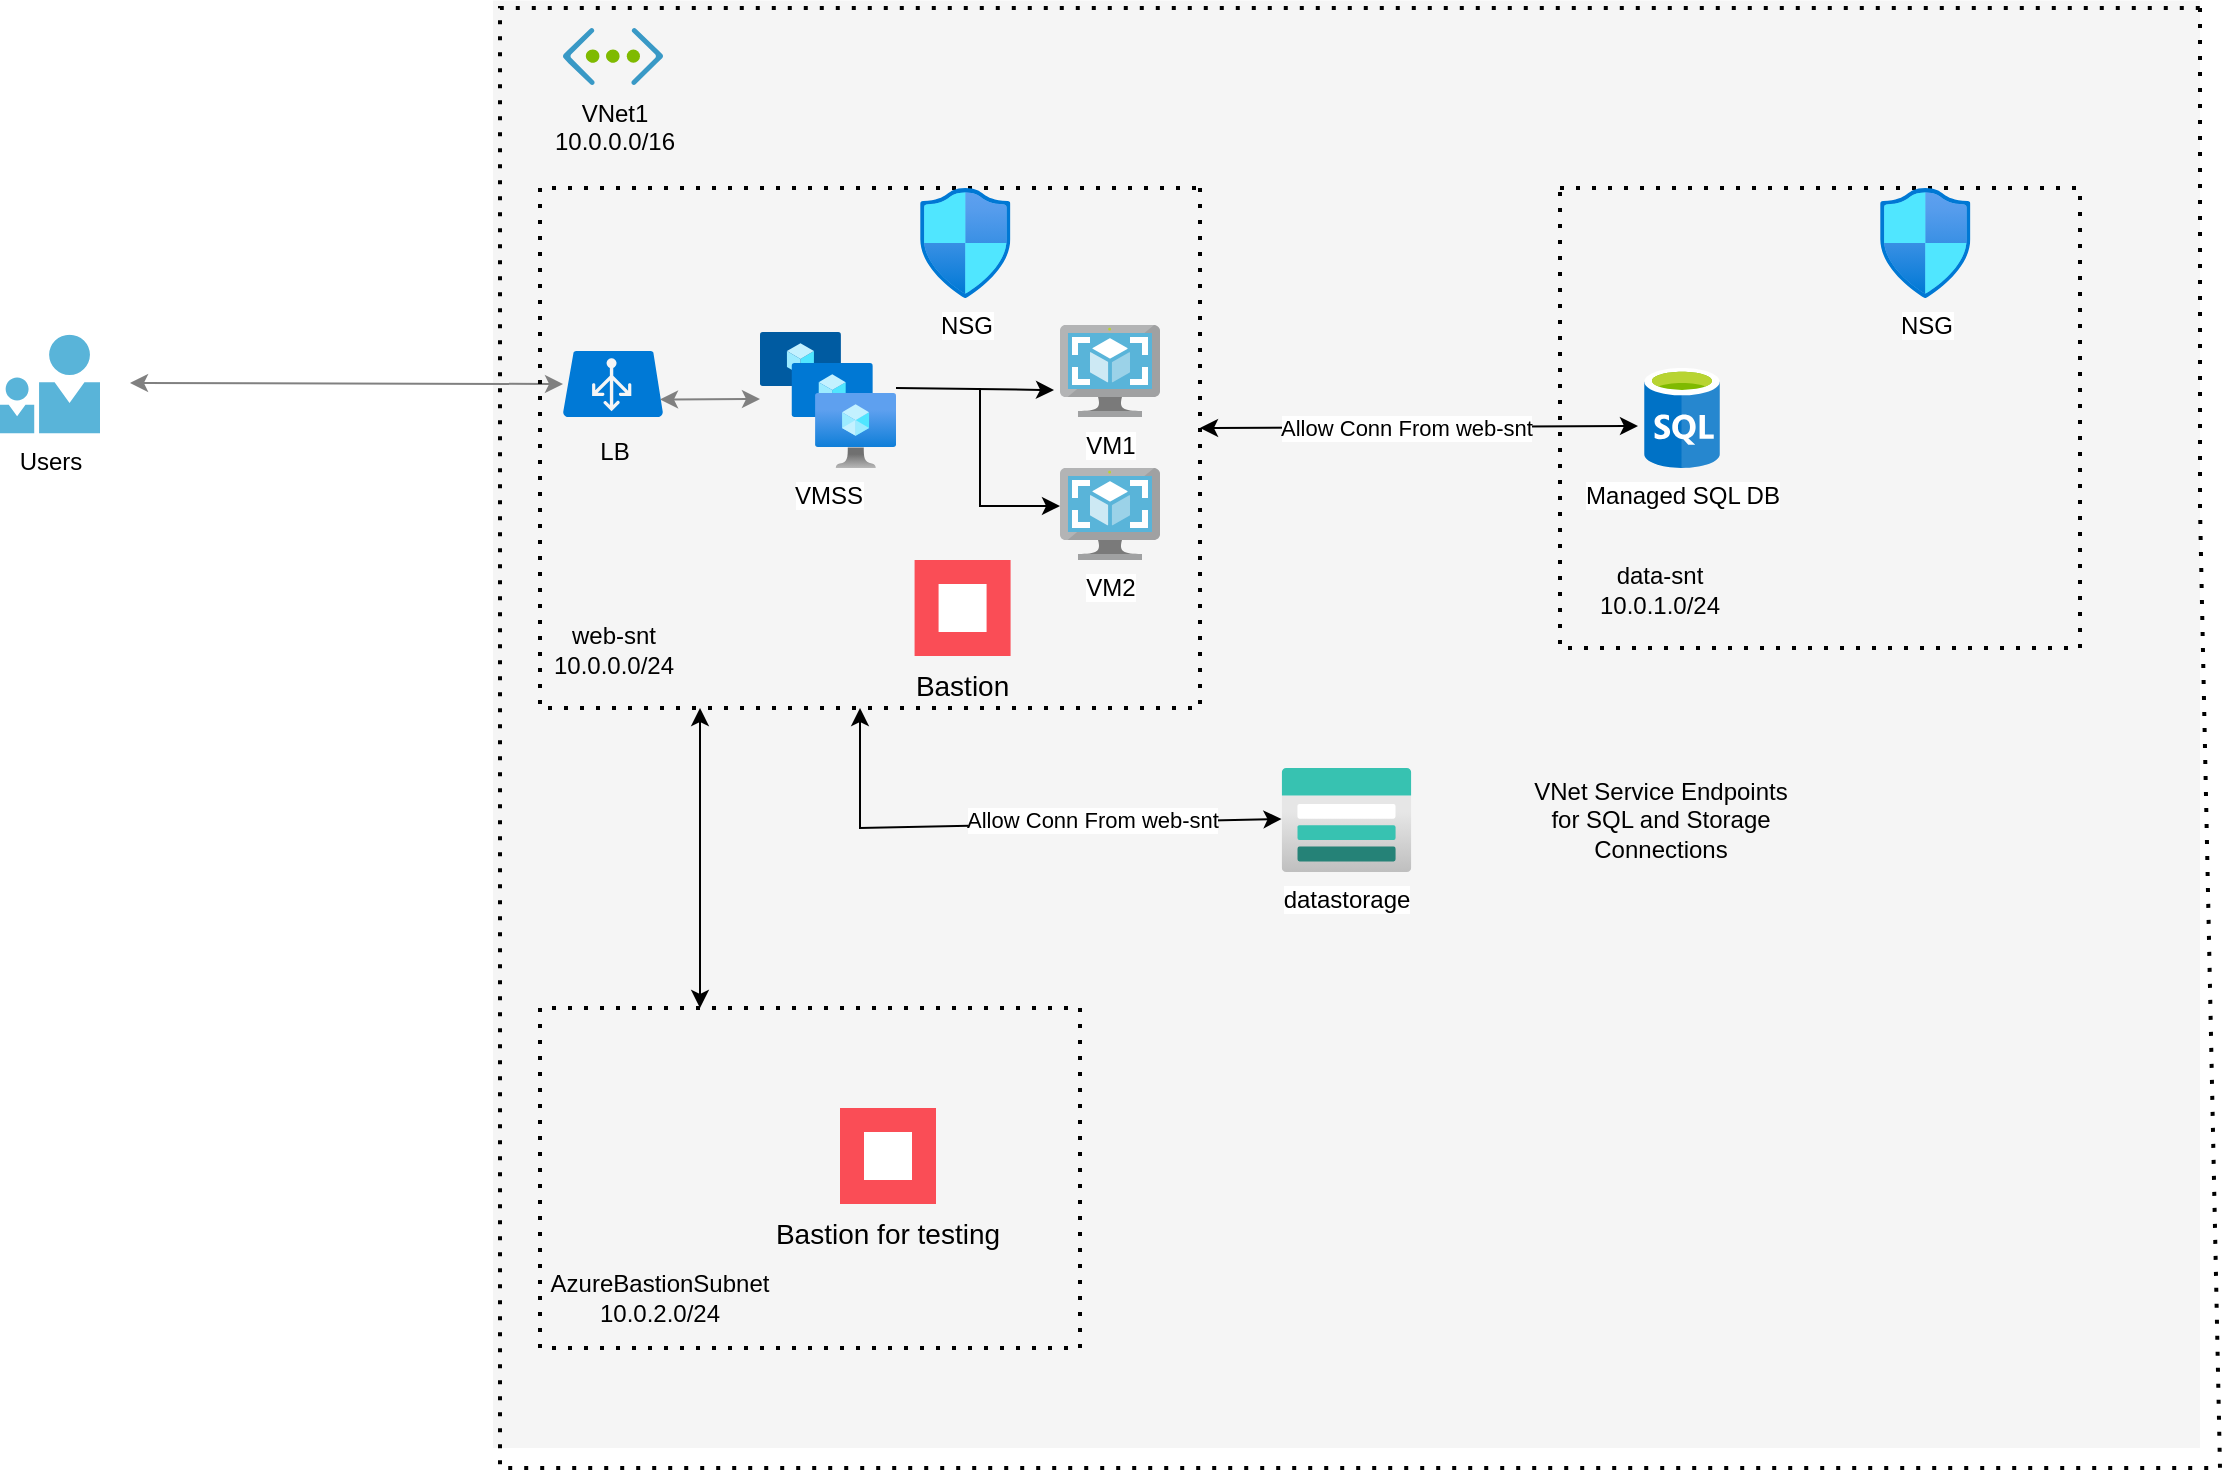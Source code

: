 <mxfile version="26.0.16">
  <diagram id="WI9T0HZ2pTsCkuznbFz-" name="Page-1">
    <mxGraphModel dx="1569" dy="787" grid="1" gridSize="10" guides="1" tooltips="1" connect="1" arrows="1" fold="1" page="1" pageScale="1" pageWidth="827" pageHeight="1169" math="0" shadow="0">
      <root>
        <mxCell id="0" />
        <mxCell id="1" parent="0" />
        <mxCell id="yIlqXNv4PA9Dnh1hxRCn-52" value="" style="rounded=0;whiteSpace=wrap;html=1;fillColor=#f5f5f5;strokeColor=none;fontColor=#333333;" parent="1" vertex="1">
          <mxGeometry x="426.5" y="276.25" width="853.5" height="723.75" as="geometry" />
        </mxCell>
        <mxCell id="yIlqXNv4PA9Dnh1hxRCn-56" style="edgeStyle=elbowEdgeStyle;rounded=0;orthogonalLoop=1;jettySize=auto;elbow=vertical;html=1;startArrow=classic;startFill=1;strokeColor=#808080;" parent="1" edge="1">
          <mxGeometry relative="1" as="geometry">
            <mxPoint x="245" y="467.5" as="sourcePoint" />
            <mxPoint x="461.5" y="468" as="targetPoint" />
            <Array as="points">
              <mxPoint x="220" y="468" />
            </Array>
          </mxGeometry>
        </mxCell>
        <mxCell id="yIlqXNv4PA9Dnh1hxRCn-24" value="VNet1&lt;div&gt;10.0.0.0/16&lt;/div&gt;" style="aspect=fixed;html=1;perimeter=none;align=center;shadow=0;dashed=0;image;fontSize=12;image=img/lib/mscae/Virtual_Network.svg;labelBackgroundColor=none;" parent="1" vertex="1">
          <mxGeometry x="461.5" y="290" width="50" height="28.5" as="geometry" />
        </mxCell>
        <mxCell id="yIlqXNv4PA9Dnh1hxRCn-25" value="&lt;div&gt;LB&lt;/div&gt;" style="shadow=0;dashed=0;html=1;strokeColor=none;labelPosition=center;verticalLabelPosition=bottom;verticalAlign=top;align=center;shape=mxgraph.mscae.cloud.azure_automatic_load_balancer;fillColor=#0079D6;pointerEvents=1;labelBackgroundColor=#F5F5F5;fontColor=#000000;spacingTop=3;" parent="1" vertex="1">
          <mxGeometry x="461.5" y="451.5" width="50" height="33" as="geometry" />
        </mxCell>
        <mxCell id="yIlqXNv4PA9Dnh1hxRCn-27" value="Users" style="aspect=fixed;html=1;perimeter=none;align=center;shadow=0;dashed=0;image;fontSize=12;image=img/lib/mscae/PersonWithFriend.svg;" parent="1" vertex="1">
          <mxGeometry x="180" y="443.25" width="50" height="49.5" as="geometry" />
        </mxCell>
        <mxCell id="r9s_r97ha45TecTskFz1-8" value="VM2" style="image;sketch=0;aspect=fixed;html=1;points=[];align=center;fontSize=12;image=img/lib/mscae/VM_Images.svg;" parent="1" vertex="1">
          <mxGeometry x="710" y="510" width="50" height="46" as="geometry" />
        </mxCell>
        <mxCell id="r9s_r97ha45TecTskFz1-10" value="" style="endArrow=none;dashed=1;html=1;dashPattern=1 3;strokeWidth=2;rounded=0;" parent="1" edge="1">
          <mxGeometry width="50" height="50" relative="1" as="geometry">
            <mxPoint x="780" y="370" as="sourcePoint" />
            <mxPoint x="780" y="370" as="targetPoint" />
            <Array as="points">
              <mxPoint x="780" y="630" />
              <mxPoint x="450" y="630" />
              <mxPoint x="450" y="370" />
            </Array>
          </mxGeometry>
        </mxCell>
        <mxCell id="r9s_r97ha45TecTskFz1-12" value="web-snt&lt;div&gt;10.0.0.0/24&lt;/div&gt;" style="text;html=1;align=center;verticalAlign=middle;whiteSpace=wrap;rounded=0;" parent="1" vertex="1">
          <mxGeometry x="456.5" y="586" width="60" height="30" as="geometry" />
        </mxCell>
        <mxCell id="r9s_r97ha45TecTskFz1-14" value="" style="endArrow=none;dashed=1;html=1;dashPattern=1 3;strokeWidth=2;rounded=0;" parent="1" edge="1">
          <mxGeometry width="50" height="50" relative="1" as="geometry">
            <mxPoint x="1280" y="280" as="sourcePoint" />
            <mxPoint x="1280" y="280" as="targetPoint" />
            <Array as="points">
              <mxPoint x="1280" y="530" />
              <mxPoint x="1290" y="1010" />
              <mxPoint x="860" y="1010" />
              <mxPoint x="430" y="1010" />
              <mxPoint x="430" y="280" />
            </Array>
          </mxGeometry>
        </mxCell>
        <mxCell id="r9s_r97ha45TecTskFz1-16" value="data-snt&lt;br&gt;&lt;div&gt;10.0.1.0/24&lt;/div&gt;" style="text;html=1;align=center;verticalAlign=middle;whiteSpace=wrap;rounded=0;" parent="1" vertex="1">
          <mxGeometry x="980" y="556" width="60" height="30" as="geometry" />
        </mxCell>
        <mxCell id="r9s_r97ha45TecTskFz1-17" value="" style="endArrow=none;dashed=1;html=1;dashPattern=1 3;strokeWidth=2;rounded=0;" parent="1" edge="1">
          <mxGeometry width="50" height="50" relative="1" as="geometry">
            <mxPoint x="960" y="370" as="sourcePoint" />
            <mxPoint x="960" y="370" as="targetPoint" />
            <Array as="points">
              <mxPoint x="1220" y="370" />
              <mxPoint x="1220" y="600" />
              <mxPoint x="960" y="600" />
              <mxPoint x="960" y="370" />
            </Array>
          </mxGeometry>
        </mxCell>
        <mxCell id="r9s_r97ha45TecTskFz1-6" value="VM1" style="image;sketch=0;aspect=fixed;html=1;points=[];align=center;fontSize=12;image=img/lib/mscae/VM_Images.svg;" parent="1" vertex="1">
          <mxGeometry x="710" y="438.5" width="50" height="46" as="geometry" />
        </mxCell>
        <mxCell id="r9s_r97ha45TecTskFz1-20" value="VMSS" style="image;aspect=fixed;html=1;points=[];align=center;fontSize=12;image=img/lib/azure2/compute/VM_Scale_Sets.svg;" parent="1" vertex="1">
          <mxGeometry x="560" y="442" width="68" height="68" as="geometry" />
        </mxCell>
        <mxCell id="r9s_r97ha45TecTskFz1-22" style="edgeStyle=elbowEdgeStyle;rounded=0;orthogonalLoop=1;jettySize=auto;elbow=vertical;html=1;startArrow=classic;startFill=1;strokeColor=#808080;" parent="1" edge="1">
          <mxGeometry relative="1" as="geometry">
            <mxPoint x="510" y="475.75" as="sourcePoint" />
            <mxPoint x="560" y="475.5" as="targetPoint" />
            <Array as="points" />
          </mxGeometry>
        </mxCell>
        <mxCell id="r9s_r97ha45TecTskFz1-27" value="" style="endArrow=classic;html=1;rounded=0;entryX=0;entryY=0.413;entryDx=0;entryDy=0;entryPerimeter=0;" parent="1" target="r9s_r97ha45TecTskFz1-8" edge="1">
          <mxGeometry width="50" height="50" relative="1" as="geometry">
            <mxPoint x="670" y="470" as="sourcePoint" />
            <mxPoint x="760" y="500" as="targetPoint" />
            <Array as="points">
              <mxPoint x="670" y="529" />
            </Array>
          </mxGeometry>
        </mxCell>
        <mxCell id="r9s_r97ha45TecTskFz1-29" value="" style="endArrow=classic;html=1;rounded=0;entryX=-0.06;entryY=0.707;entryDx=0;entryDy=0;entryPerimeter=0;exitX=1;exitY=0.412;exitDx=0;exitDy=0;exitPerimeter=0;" parent="1" source="r9s_r97ha45TecTskFz1-20" target="r9s_r97ha45TecTskFz1-6" edge="1">
          <mxGeometry width="50" height="50" relative="1" as="geometry">
            <mxPoint x="670" y="470" as="sourcePoint" />
            <mxPoint x="760" y="500" as="targetPoint" />
          </mxGeometry>
        </mxCell>
        <mxCell id="m5hkGszxHKSDeclW8oy9-1" value="NSG" style="image;aspect=fixed;html=1;points=[];align=center;fontSize=12;image=img/lib/azure2/networking/Network_Security_Groups.svg;" parent="1" vertex="1">
          <mxGeometry x="640" y="370" width="45.29" height="55" as="geometry" />
        </mxCell>
        <mxCell id="m5hkGszxHKSDeclW8oy9-2" value="NSG" style="image;aspect=fixed;html=1;points=[];align=center;fontSize=12;image=img/lib/azure2/networking/Network_Security_Groups.svg;" parent="1" vertex="1">
          <mxGeometry x="1120" y="370" width="45.29" height="55" as="geometry" />
        </mxCell>
        <mxCell id="m5hkGszxHKSDeclW8oy9-3" value="datastorage" style="image;aspect=fixed;html=1;points=[];align=center;fontSize=12;image=img/lib/azure2/storage/Storage_Accounts.svg;" parent="1" vertex="1">
          <mxGeometry x="820.75" y="660" width="65" height="52" as="geometry" />
        </mxCell>
        <mxCell id="m5hkGszxHKSDeclW8oy9-6" value="Managed SQL DB" style="image;sketch=0;aspect=fixed;html=1;points=[];align=center;fontSize=12;image=img/lib/mscae/SQL_Database_generic.svg;" parent="1" vertex="1">
          <mxGeometry x="1002" y="460" width="38" height="50" as="geometry" />
        </mxCell>
        <mxCell id="m5hkGszxHKSDeclW8oy9-7" value="" style="endArrow=classic;startArrow=classic;html=1;rounded=0;entryX=-0.079;entryY=0.58;entryDx=0;entryDy=0;entryPerimeter=0;" parent="1" target="m5hkGszxHKSDeclW8oy9-6" edge="1">
          <mxGeometry width="50" height="50" relative="1" as="geometry">
            <mxPoint x="780" y="490" as="sourcePoint" />
            <mxPoint x="850" y="480" as="targetPoint" />
          </mxGeometry>
        </mxCell>
        <mxCell id="m5hkGszxHKSDeclW8oy9-8" value="Allow Conn From web-snt" style="edgeLabel;html=1;align=center;verticalAlign=middle;resizable=0;points=[];" parent="m5hkGszxHKSDeclW8oy9-7" vertex="1" connectable="0">
          <mxGeometry x="-0.059" relative="1" as="geometry">
            <mxPoint as="offset" />
          </mxGeometry>
        </mxCell>
        <mxCell id="m5hkGszxHKSDeclW8oy9-9" value="" style="endArrow=classic;startArrow=classic;html=1;rounded=0;entryX=-0.079;entryY=0.58;entryDx=0;entryDy=0;entryPerimeter=0;" parent="1" edge="1">
          <mxGeometry width="50" height="50" relative="1" as="geometry">
            <mxPoint x="610" y="630" as="sourcePoint" />
            <mxPoint x="820.75" y="685.5" as="targetPoint" />
            <Array as="points">
              <mxPoint x="610" y="690" />
            </Array>
          </mxGeometry>
        </mxCell>
        <mxCell id="m5hkGszxHKSDeclW8oy9-10" value="Allow Conn From web-snt" style="edgeLabel;html=1;align=center;verticalAlign=middle;resizable=0;points=[];" parent="m5hkGszxHKSDeclW8oy9-9" vertex="1" connectable="0">
          <mxGeometry x="-0.059" relative="1" as="geometry">
            <mxPoint x="48" y="-3" as="offset" />
          </mxGeometry>
        </mxCell>
        <mxCell id="-u8DGt2nzIgXM-y7kfhg-1" value="Bastion" style="shape=rect;fillColor=#FA4D56;aspect=fixed;resizable=0;labelPosition=center;verticalLabelPosition=bottom;align=center;verticalAlign=top;strokeColor=none;fontSize=14;" parent="1" vertex="1">
          <mxGeometry x="637.29" y="556" width="48" height="48" as="geometry" />
        </mxCell>
        <mxCell id="-u8DGt2nzIgXM-y7kfhg-2" value="" style="fillColor=#ffffff;strokeColor=none;dashed=0;outlineConnect=0;html=1;labelPosition=center;verticalLabelPosition=bottom;verticalAlign=top;part=1;movable=0;resizable=0;rotatable=0;shape=mxgraph.ibm_cloud.bastion-host" parent="-u8DGt2nzIgXM-y7kfhg-1" vertex="1">
          <mxGeometry width="24" height="24" relative="1" as="geometry">
            <mxPoint x="12" y="12" as="offset" />
          </mxGeometry>
        </mxCell>
        <mxCell id="-u8DGt2nzIgXM-y7kfhg-7" value="VNet Service Endpoints&lt;div&gt;for SQL and Storage Connections&lt;/div&gt;" style="text;html=1;align=center;verticalAlign=middle;whiteSpace=wrap;rounded=0;" parent="1" vertex="1">
          <mxGeometry x="940.75" y="671" width="138.5" height="30" as="geometry" />
        </mxCell>
        <mxCell id="Gzq9MnwtYeU9Gezm0Rv9-1" value="" style="endArrow=none;dashed=1;html=1;dashPattern=1 3;strokeWidth=2;rounded=0;" edge="1" parent="1">
          <mxGeometry width="50" height="50" relative="1" as="geometry">
            <mxPoint x="720" y="780" as="sourcePoint" />
            <mxPoint x="720" y="780" as="targetPoint" />
            <Array as="points">
              <mxPoint x="720" y="950" />
              <mxPoint x="450" y="950" />
              <mxPoint x="450" y="780" />
            </Array>
          </mxGeometry>
        </mxCell>
        <mxCell id="Gzq9MnwtYeU9Gezm0Rv9-2" value="AzureBastionSubnet&lt;br&gt;&lt;div&gt;10.0.2.0/24&lt;/div&gt;" style="text;html=1;align=center;verticalAlign=middle;whiteSpace=wrap;rounded=0;" vertex="1" parent="1">
          <mxGeometry x="480" y="910" width="60" height="30" as="geometry" />
        </mxCell>
        <mxCell id="Gzq9MnwtYeU9Gezm0Rv9-3" value="Bastion for testing" style="shape=rect;fillColor=#FA4D56;aspect=fixed;resizable=0;labelPosition=center;verticalLabelPosition=bottom;align=center;verticalAlign=top;strokeColor=none;fontSize=14;" vertex="1" parent="1">
          <mxGeometry x="600" y="830" width="48" height="48" as="geometry" />
        </mxCell>
        <mxCell id="Gzq9MnwtYeU9Gezm0Rv9-4" value="" style="fillColor=#ffffff;strokeColor=none;dashed=0;outlineConnect=0;html=1;labelPosition=center;verticalLabelPosition=bottom;verticalAlign=top;part=1;movable=0;resizable=0;rotatable=0;shape=mxgraph.ibm_cloud.bastion-host" vertex="1" parent="Gzq9MnwtYeU9Gezm0Rv9-3">
          <mxGeometry width="24" height="24" relative="1" as="geometry">
            <mxPoint x="12" y="12" as="offset" />
          </mxGeometry>
        </mxCell>
        <mxCell id="Gzq9MnwtYeU9Gezm0Rv9-5" value="" style="endArrow=classic;startArrow=classic;html=1;rounded=0;" edge="1" parent="1">
          <mxGeometry width="50" height="50" relative="1" as="geometry">
            <mxPoint x="530" y="780" as="sourcePoint" />
            <mxPoint x="530" y="630" as="targetPoint" />
          </mxGeometry>
        </mxCell>
      </root>
    </mxGraphModel>
  </diagram>
</mxfile>

